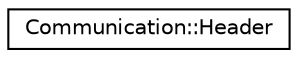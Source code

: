 digraph "Graphical Class Hierarchy"
{
 // LATEX_PDF_SIZE
  edge [fontname="Helvetica",fontsize="10",labelfontname="Helvetica",labelfontsize="10"];
  node [fontname="Helvetica",fontsize="10",shape=record];
  rankdir="LR";
  Node0 [label="Communication::Header",height=0.2,width=0.4,color="black", fillcolor="white", style="filled",URL="$structCommunication_1_1Header.html",tooltip="Structure where we cast the received message to know the type of it."];
}
